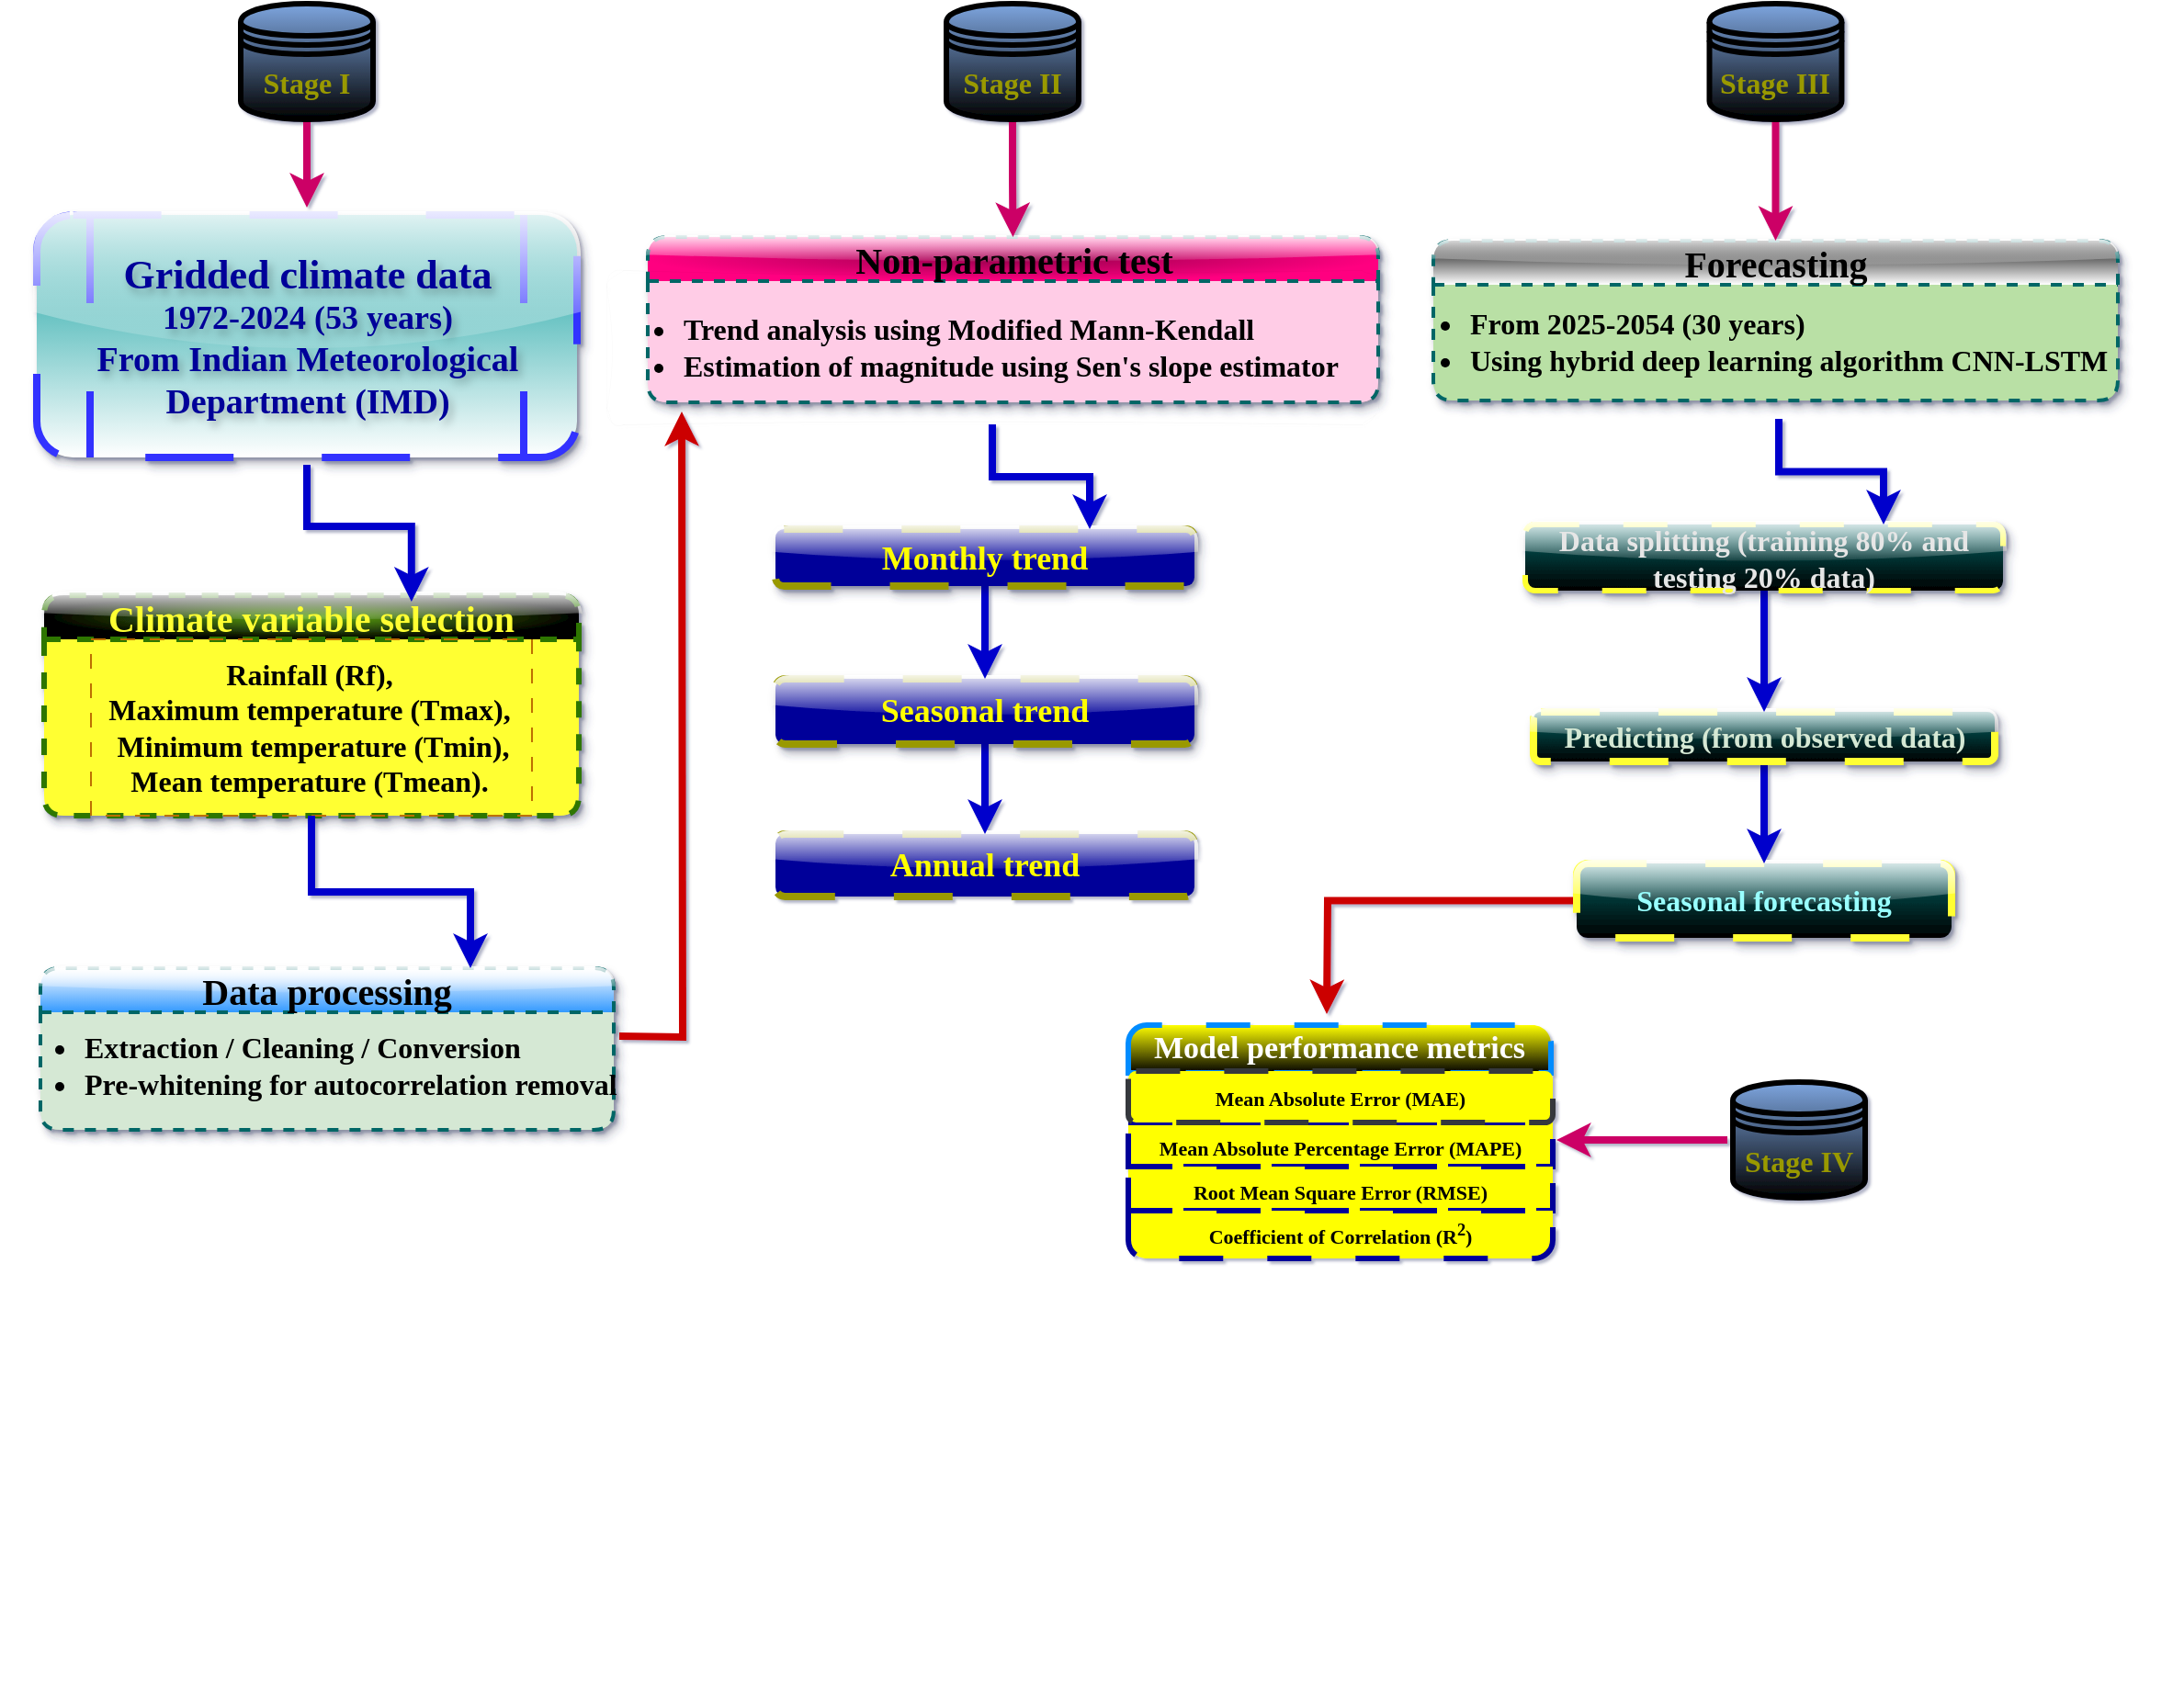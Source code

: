 <mxfile version="26.1.1">
  <diagram id="C5RBs43oDa-KdzZeNtuy" name="Page-1">
    <mxGraphModel dx="3064" dy="1042" grid="1" gridSize="12" guides="1" tooltips="1" connect="1" arrows="1" fold="1" page="1" pageScale="1" pageWidth="1169" pageHeight="827" background="#ffffff" math="1" shadow="1">
      <root>
        <mxCell id="WIyWlLk6GJQsqaUBKTNV-0" />
        <mxCell id="WIyWlLk6GJQsqaUBKTNV-1" parent="WIyWlLk6GJQsqaUBKTNV-0" />
        <mxCell id="WIyWlLk6GJQsqaUBKTNV-2" value="" style="rounded=0;html=1;jettySize=auto;orthogonalLoop=1;fontSize=11;endArrow=block;endFill=0;endSize=8;strokeWidth=1;shadow=0;labelBackgroundColor=none;edgeStyle=orthogonalEdgeStyle;" parent="WIyWlLk6GJQsqaUBKTNV-1" edge="1">
          <mxGeometry relative="1" as="geometry">
            <mxPoint x="220" y="170" as="targetPoint" />
          </mxGeometry>
        </mxCell>
        <mxCell id="WIyWlLk6GJQsqaUBKTNV-4" value="Yes" style="rounded=0;html=1;jettySize=auto;orthogonalLoop=1;fontSize=11;endArrow=block;endFill=0;endSize=8;strokeWidth=1;shadow=0;labelBackgroundColor=none;edgeStyle=orthogonalEdgeStyle;" parent="WIyWlLk6GJQsqaUBKTNV-1" edge="1">
          <mxGeometry y="20" relative="1" as="geometry">
            <mxPoint as="offset" />
            <mxPoint x="220" y="250" as="sourcePoint" />
          </mxGeometry>
        </mxCell>
        <mxCell id="WIyWlLk6GJQsqaUBKTNV-5" value="No" style="edgeStyle=orthogonalEdgeStyle;rounded=0;html=1;jettySize=auto;orthogonalLoop=1;fontSize=11;endArrow=block;endFill=0;endSize=8;strokeWidth=1;shadow=0;labelBackgroundColor=none;" parent="WIyWlLk6GJQsqaUBKTNV-1" edge="1">
          <mxGeometry y="10" relative="1" as="geometry">
            <mxPoint as="offset" />
            <mxPoint x="270" y="210" as="sourcePoint" />
          </mxGeometry>
        </mxCell>
        <mxCell id="WIyWlLk6GJQsqaUBKTNV-8" value="No" style="rounded=0;html=1;jettySize=auto;orthogonalLoop=1;fontSize=11;endArrow=block;endFill=0;endSize=8;strokeWidth=1;shadow=0;labelBackgroundColor=none;edgeStyle=orthogonalEdgeStyle;" parent="WIyWlLk6GJQsqaUBKTNV-1" edge="1">
          <mxGeometry x="0.333" y="20" relative="1" as="geometry">
            <mxPoint as="offset" />
            <mxPoint x="220" y="370" as="sourcePoint" />
          </mxGeometry>
        </mxCell>
        <mxCell id="WIyWlLk6GJQsqaUBKTNV-9" value="Yes" style="edgeStyle=orthogonalEdgeStyle;rounded=0;html=1;jettySize=auto;orthogonalLoop=1;fontSize=11;endArrow=block;endFill=0;endSize=8;strokeWidth=1;shadow=0;labelBackgroundColor=none;" parent="WIyWlLk6GJQsqaUBKTNV-1" edge="1">
          <mxGeometry y="10" relative="1" as="geometry">
            <mxPoint as="offset" />
            <mxPoint x="320" y="330" as="targetPoint" />
          </mxGeometry>
        </mxCell>
        <mxCell id="UrOnI7uU73F_u0JW5zdo-0" value="&lt;font style=&quot;color: rgb(255, 255, 51); font-size: 20px;&quot;&gt;Climate variable selection&lt;/font&gt;" style="swimlane;whiteSpace=wrap;html=1;startSize=24;fillStyle=auto;fillColor=#60a917;fontColor=#ffffff;strokeColor=#2D7600;gradientColor=default;swimlaneFillColor=light-dark(#FFFF33,#00A200);rounded=1;shadow=1;glass=1;swimlaneLine=1;gradientDirection=radial;strokeWidth=3;dashed=1;fontFamily=Garamond;" parent="WIyWlLk6GJQsqaUBKTNV-1" vertex="1">
          <mxGeometry x="22" y="384" width="291" height="120" as="geometry">
            <mxRectangle x="510" y="60" width="130" height="30" as="alternateBounds" />
          </mxGeometry>
        </mxCell>
        <mxCell id="F0146wAJavmaQIr5UsxC-5" value="&lt;font face=&quot;Garamond&quot;&gt;&lt;b style=&quot;&quot;&gt;Rainfall (Rf),&amp;nbsp;&lt;/b&gt;&lt;/font&gt;&lt;div&gt;&lt;font face=&quot;Garamond&quot;&gt;&lt;b&gt;Maximum temperature (Tmax),&amp;nbsp;&lt;/b&gt;&lt;/font&gt;&lt;div&gt;&lt;font face=&quot;Garamond&quot;&gt;&lt;b style=&quot;&quot;&gt;Minimum temperature (Tmin),&lt;/b&gt;&lt;/font&gt;&lt;/div&gt;&lt;div&gt;&lt;font face=&quot;Garamond&quot;&gt;&lt;b style=&quot;&quot;&gt;Mean temperature (Tmean).&amp;nbsp;&lt;/b&gt;&lt;/font&gt;&lt;/div&gt;&lt;/div&gt;" style="text;html=1;align=center;verticalAlign=middle;resizable=0;points=[];autosize=1;strokeColor=#BD7000;fillColor=none;fontSize=16;dashed=1;dashPattern=8 8;fontColor=#000000;" parent="UrOnI7uU73F_u0JW5zdo-0" vertex="1">
          <mxGeometry x="25.5" y="24" width="240" height="96" as="geometry" />
        </mxCell>
        <mxCell id="UrOnI7uU73F_u0JW5zdo-12" style="edgeStyle=none;curved=1;rounded=0;orthogonalLoop=1;jettySize=auto;html=1;exitX=0.75;exitY=0;exitDx=0;exitDy=0;fontSize=12;startSize=8;endSize=8;" parent="WIyWlLk6GJQsqaUBKTNV-1" edge="1">
          <mxGeometry relative="1" as="geometry">
            <mxPoint x="183.5" y="930" as="sourcePoint" />
            <mxPoint x="183.5" y="930" as="targetPoint" />
          </mxGeometry>
        </mxCell>
        <mxCell id="UrOnI7uU73F_u0JW5zdo-17" value="&lt;font face=&quot;Garamond&quot; style=&quot;font-size: 20px;&quot;&gt;Data processing&lt;/font&gt;" style="swimlane;whiteSpace=wrap;html=1;startSize=24;fillStyle=solid;gradientColor=#3399FF;swimlaneFillColor=#D5E8D4;strokeColor=#006666;dashed=1;strokeWidth=2;rounded=1;shadow=1;glass=1;" parent="WIyWlLk6GJQsqaUBKTNV-1" vertex="1">
          <mxGeometry x="20" y="587" width="312" height="88" as="geometry">
            <mxRectangle x="510" y="60" width="130" height="30" as="alternateBounds" />
          </mxGeometry>
        </mxCell>
        <mxCell id="z_O7BqnWDiYaL66tDtSz-41" style="edgeStyle=orthogonalEdgeStyle;rounded=0;orthogonalLoop=1;jettySize=auto;html=1;strokeColor=#CC0000;strokeWidth=4;" edge="1" parent="UrOnI7uU73F_u0JW5zdo-17">
          <mxGeometry relative="1" as="geometry">
            <mxPoint x="349" y="-303" as="targetPoint" />
            <mxPoint x="315" y="37" as="sourcePoint" />
          </mxGeometry>
        </mxCell>
        <mxCell id="UrOnI7uU73F_u0JW5zdo-35" value="&lt;ul&gt;&lt;li&gt;&lt;font face=&quot;Garamond&quot;&gt;&lt;b style=&quot;&quot;&gt;Extraction /&amp;nbsp;&lt;span style=&quot;color: light-dark(rgb(0, 0, 0), rgb(255, 255, 255));&quot;&gt;Cleaning /&amp;nbsp;&lt;/span&gt;&lt;span style=&quot;color: light-dark(rgb(0, 0, 0), rgb(255, 255, 255));&quot;&gt;Conversion&lt;/span&gt;&lt;/b&gt;&lt;/font&gt;&lt;/li&gt;&lt;li&gt;&lt;font face=&quot;Garamond&quot;&gt;&lt;b style=&quot;&quot;&gt;&lt;span style=&quot;color: light-dark(rgb(0, 0, 0), rgb(255, 255, 255));&quot;&gt;Pre-whitening for autocorrelation removal&lt;/span&gt;&lt;/b&gt;&lt;/font&gt;&lt;/li&gt;&lt;/ul&gt;" style="text;html=1;align=left;verticalAlign=middle;resizable=0;points=[];autosize=1;strokeColor=default;fillColor=none;fontSize=16;strokeWidth=0;rounded=1;glass=1;shadow=1;dashed=1;sketch=1;curveFitting=1;jiggle=2;labelBackgroundColor=none;labelBorderColor=none;textShadow=0;opacity=0;" parent="UrOnI7uU73F_u0JW5zdo-17" vertex="1">
          <mxGeometry x="-18" y="11" width="348" height="84" as="geometry" />
        </mxCell>
        <mxCell id="UrOnI7uU73F_u0JW5zdo-19" value="&lt;font style=&quot;&quot; face=&quot;Garamond&quot;&gt;&lt;b style=&quot;&quot;&gt;&lt;font style=&quot;font-size: 22px;&quot;&gt;Gridded climate data&lt;/font&gt;&lt;br&gt;&lt;font style=&quot;font-size: 18px;&quot;&gt;1972-2024 (53 years)&lt;/font&gt;&lt;br&gt;&lt;font style=&quot;font-size: 19px;&quot;&gt;From Indian Meteorological Department (IMD)&lt;/font&gt;&lt;/b&gt;&lt;/font&gt;" style="shape=process;backgroundOutline=1;fillColor=default;rounded=1;glass=1;shadow=1;strokeColor=#3333FF;gradientColor=#009999;fontColor=light-dark(#000099,#DADAFF);fontStyle=0;labelBackgroundColor=none;labelBorderColor=none;textShadow=1;whiteSpace=wrap;html=1;gradientDirection=north;strokeWidth=4;perimeterSpacing=4;dashed=1;dashPattern=12 12;" parent="WIyWlLk6GJQsqaUBKTNV-1" vertex="1">
          <mxGeometry x="18" y="177" width="294" height="132" as="geometry" />
        </mxCell>
        <mxCell id="UrOnI7uU73F_u0JW5zdo-31" style="edgeStyle=none;curved=1;rounded=0;orthogonalLoop=1;jettySize=auto;html=1;entryX=0.5;entryY=0;entryDx=0;entryDy=0;fontSize=12;startSize=8;endSize=8;" parent="WIyWlLk6GJQsqaUBKTNV-1" edge="1">
          <mxGeometry relative="1" as="geometry">
            <mxPoint x="482" y="804" as="sourcePoint" />
          </mxGeometry>
        </mxCell>
        <mxCell id="UrOnI7uU73F_u0JW5zdo-41" value="&lt;div&gt;&lt;span style=&quot;font-size: 13px;&quot;&gt;&lt;br&gt;&lt;/span&gt;&lt;/div&gt;" style="text;html=1;align=left;verticalAlign=middle;resizable=0;points=[];autosize=1;strokeColor=none;fillColor=none;fontSize=16;" parent="WIyWlLk6GJQsqaUBKTNV-1" vertex="1">
          <mxGeometry x="312" y="940.5" width="24" height="36" as="geometry" />
        </mxCell>
        <mxCell id="F0146wAJavmaQIr5UsxC-14" value="&lt;font face=&quot;Garamond&quot;&gt;&lt;span style=&quot;font-size: 20px;&quot;&gt;Non-parametric test&lt;/span&gt;&lt;/font&gt;" style="swimlane;whiteSpace=wrap;html=1;startSize=24;fillStyle=solid;gradientColor=#FF0080;swimlaneFillColor=#FFCCE6;strokeColor=#006666;dashed=1;strokeWidth=2;rounded=1;shadow=1;glass=1;fillColor=#99004D;gradientDirection=radial;" parent="WIyWlLk6GJQsqaUBKTNV-1" vertex="1">
          <mxGeometry x="350.5" y="189" width="397.5" height="90" as="geometry">
            <mxRectangle x="510" y="60" width="130" height="30" as="alternateBounds" />
          </mxGeometry>
        </mxCell>
        <mxCell id="F0146wAJavmaQIr5UsxC-15" value="&lt;ul&gt;&lt;li&gt;&lt;b style=&quot;&quot;&gt;&lt;font face=&quot;Garamond&quot;&gt;Trend analysis using Modified Mann-Kendall&lt;/font&gt;&lt;/b&gt;&lt;/li&gt;&lt;li&gt;&lt;b style=&quot;&quot;&gt;&lt;font face=&quot;Garamond&quot;&gt;Estimation of magnitude using Sen&#39;s slope&amp;nbsp;&lt;/font&gt;&lt;/b&gt;&lt;b style=&quot;background-color: transparent; color: light-dark(rgb(0, 0, 0), rgb(255, 255, 255));&quot;&gt;&lt;font face=&quot;Garamond&quot;&gt;estimator&lt;/font&gt;&lt;/b&gt;&lt;/li&gt;&lt;/ul&gt;" style="text;html=1;align=left;verticalAlign=middle;resizable=0;points=[];autosize=1;strokeColor=default;fillColor=none;fontSize=16;strokeWidth=0;rounded=1;glass=1;shadow=1;dashed=1;sketch=1;curveFitting=1;jiggle=2;dashPattern=1 4;opacity=20;arcSize=11;" parent="F0146wAJavmaQIr5UsxC-14" vertex="1">
          <mxGeometry x="-22.5" y="18" width="420" height="84" as="geometry" />
        </mxCell>
        <mxCell id="F0146wAJavmaQIr5UsxC-16" value="&lt;font face=&quot;Garamond&quot;&gt;&lt;span style=&quot;font-size: 20px;&quot;&gt;Forecasting&lt;/span&gt;&lt;/font&gt;" style="swimlane;whiteSpace=wrap;html=1;startSize=24;fillStyle=solid;gradientColor=default;swimlaneFillColor=#B9E0A5;strokeColor=#006666;dashed=1;strokeWidth=2;rounded=1;shadow=1;glass=1;fillColor=default;gradientDirection=north;" parent="WIyWlLk6GJQsqaUBKTNV-1" vertex="1">
          <mxGeometry x="778" y="191" width="372.5" height="87" as="geometry">
            <mxRectangle x="510" y="60" width="130" height="30" as="alternateBounds" />
          </mxGeometry>
        </mxCell>
        <mxCell id="F0146wAJavmaQIr5UsxC-17" value="&lt;ul&gt;&lt;li&gt;&lt;b style=&quot;&quot;&gt;&lt;font face=&quot;Garamond&quot;&gt;From 2025-2054 (30 years)&lt;/font&gt;&lt;/b&gt;&lt;/li&gt;&lt;li&gt;&lt;b style=&quot;&quot;&gt;&lt;font face=&quot;Garamond&quot;&gt;Using hybrid deep learning algorithm CNN-LSTM&lt;/font&gt;&lt;/b&gt;&lt;/li&gt;&lt;/ul&gt;" style="text;html=1;align=left;verticalAlign=middle;resizable=0;points=[];autosize=1;strokeColor=#FF66FF;fillColor=none;fontSize=16;strokeWidth=0;rounded=1;glass=1;shadow=1;dashed=1;sketch=1;curveFitting=1;jiggle=2;opacity=0;" parent="F0146wAJavmaQIr5UsxC-16" vertex="1">
          <mxGeometry x="-22" y="13" width="420" height="84" as="geometry" />
        </mxCell>
        <mxCell id="F0146wAJavmaQIr5UsxC-18" value="&lt;font style=&quot;color: rgb(255, 255, 0); font-size: 18px;&quot; face=&quot;Garamond&quot;&gt;&lt;b style=&quot;&quot;&gt;Annual trend&lt;/b&gt;&lt;/font&gt;" style="rounded=1;whiteSpace=wrap;html=1;strokeColor=#999900;fillColor=#000099;glass=1;strokeWidth=4;dashed=1;dashPattern=8 8;" parent="WIyWlLk6GJQsqaUBKTNV-1" vertex="1">
          <mxGeometry x="420" y="514" width="228" height="34" as="geometry" />
        </mxCell>
        <mxCell id="z_O7BqnWDiYaL66tDtSz-36" style="edgeStyle=orthogonalEdgeStyle;rounded=0;orthogonalLoop=1;jettySize=auto;html=1;entryX=0.5;entryY=0;entryDx=0;entryDy=0;strokeWidth=4;strokeColor=#0000CC;" edge="1" parent="WIyWlLk6GJQsqaUBKTNV-1" source="F0146wAJavmaQIr5UsxC-19" target="F0146wAJavmaQIr5UsxC-18">
          <mxGeometry relative="1" as="geometry" />
        </mxCell>
        <mxCell id="F0146wAJavmaQIr5UsxC-19" value="&lt;font style=&quot;color: rgb(255, 255, 0); font-size: 18px;&quot; face=&quot;Garamond&quot;&gt;&lt;b style=&quot;&quot;&gt;Seasonal trend&lt;/b&gt;&lt;/font&gt;" style="rounded=1;whiteSpace=wrap;html=1;fillStyle=solid;fillColor=#000099;dashed=1;dashPattern=8 8;strokeColor=#999900;strokeWidth=4;glass=1;shadow=1;" parent="WIyWlLk6GJQsqaUBKTNV-1" vertex="1">
          <mxGeometry x="420" y="429.5" width="228" height="35.5" as="geometry" />
        </mxCell>
        <mxCell id="z_O7BqnWDiYaL66tDtSz-35" style="edgeStyle=orthogonalEdgeStyle;rounded=0;orthogonalLoop=1;jettySize=auto;html=1;entryX=0.5;entryY=0;entryDx=0;entryDy=0;strokeWidth=4;strokeColor=#0000CC;" edge="1" parent="WIyWlLk6GJQsqaUBKTNV-1" source="F0146wAJavmaQIr5UsxC-20" target="F0146wAJavmaQIr5UsxC-19">
          <mxGeometry relative="1" as="geometry" />
        </mxCell>
        <mxCell id="F0146wAJavmaQIr5UsxC-20" value="&lt;font style=&quot;font-size: 18px;&quot; face=&quot;Garamond&quot;&gt;&lt;b style=&quot;&quot;&gt;Monthly trend&lt;/b&gt;&lt;/font&gt;" style="rounded=1;whiteSpace=wrap;html=1;fontColor=#FFFF00;labelBackgroundColor=none;fillStyle=solid;fillColor=#000099;strokeWidth=4;strokeColor=#999900;dashed=1;dashPattern=8 8;shadow=1;glass=1;" parent="WIyWlLk6GJQsqaUBKTNV-1" vertex="1">
          <mxGeometry x="420" y="348" width="228" height="31" as="geometry" />
        </mxCell>
        <mxCell id="z_O7BqnWDiYaL66tDtSz-14" style="edgeStyle=orthogonalEdgeStyle;rounded=0;orthogonalLoop=1;jettySize=auto;html=1;strokeColor=#CC0000;strokeWidth=4;" edge="1" parent="WIyWlLk6GJQsqaUBKTNV-1" source="F0146wAJavmaQIr5UsxC-21">
          <mxGeometry relative="1" as="geometry">
            <mxPoint x="720" y="612" as="targetPoint" />
          </mxGeometry>
        </mxCell>
        <mxCell id="F0146wAJavmaQIr5UsxC-21" value="&lt;font style=&quot;color: rgb(153, 255, 255);&quot; face=&quot;Garamond&quot;&gt;&lt;span style=&quot;font-size: 16px;&quot;&gt;&lt;b style=&quot;&quot;&gt;Seasonal forecasting&lt;/b&gt;&lt;/span&gt;&lt;/font&gt;" style="rounded=1;whiteSpace=wrap;html=1;fillColor=#006666;glass=1;shadow=1;strokeColor=#FFFF33;dashed=1;dashPattern=8 8;strokeWidth=4;gradientColor=default;" parent="WIyWlLk6GJQsqaUBKTNV-1" vertex="1">
          <mxGeometry x="856" y="530" width="204" height="40.5" as="geometry" />
        </mxCell>
        <mxCell id="z_O7BqnWDiYaL66tDtSz-39" style="edgeStyle=orthogonalEdgeStyle;rounded=0;orthogonalLoop=1;jettySize=auto;html=1;entryX=0.5;entryY=0;entryDx=0;entryDy=0;strokeWidth=4;strokeColor=#0000CC;" edge="1" parent="WIyWlLk6GJQsqaUBKTNV-1" source="F0146wAJavmaQIr5UsxC-22" target="F0146wAJavmaQIr5UsxC-21">
          <mxGeometry relative="1" as="geometry" />
        </mxCell>
        <mxCell id="F0146wAJavmaQIr5UsxC-22" value="&lt;font style=&quot;color: rgb(213, 232, 212);&quot; face=&quot;Garamond&quot;&gt;&lt;span style=&quot;font-size: 16px;&quot;&gt;&lt;b style=&quot;&quot;&gt;Predicting (from observed data)&lt;/b&gt;&lt;/span&gt;&lt;/font&gt;" style="rounded=1;whiteSpace=wrap;html=1;fillColor=#006666;glass=1;shadow=1;dashed=1;dashPattern=8 8;strokeWidth=4;strokeColor=#FFFF33;gradientColor=default;" parent="WIyWlLk6GJQsqaUBKTNV-1" vertex="1">
          <mxGeometry x="832.5" y="447.5" width="251" height="27" as="geometry" />
        </mxCell>
        <mxCell id="z_O7BqnWDiYaL66tDtSz-38" style="edgeStyle=orthogonalEdgeStyle;rounded=0;orthogonalLoop=1;jettySize=auto;html=1;entryX=0.5;entryY=0;entryDx=0;entryDy=0;strokeWidth=4;strokeColor=#0000CC;" edge="1" parent="WIyWlLk6GJQsqaUBKTNV-1" source="F0146wAJavmaQIr5UsxC-23" target="F0146wAJavmaQIr5UsxC-22">
          <mxGeometry relative="1" as="geometry" />
        </mxCell>
        <mxCell id="F0146wAJavmaQIr5UsxC-23" value="&lt;font style=&quot;color: rgb(230, 230, 230);&quot; face=&quot;Garamond&quot;&gt;&lt;span style=&quot;font-size: 16px;&quot;&gt;&lt;b style=&quot;&quot;&gt;Data splitting (training 80% and testing 20% data)&lt;/b&gt;&lt;/span&gt;&lt;/font&gt;" style="rounded=1;whiteSpace=wrap;html=1;fillColor=#006666;glass=1;dashed=1;dashPattern=8 8;strokeColor=#FFFF33;strokeWidth=3;shadow=1;gradientColor=default;" parent="WIyWlLk6GJQsqaUBKTNV-1" vertex="1">
          <mxGeometry x="828" y="345.5" width="260" height="36" as="geometry" />
        </mxCell>
        <mxCell id="F0146wAJavmaQIr5UsxC-27" value="&#xa;&lt;b style=&quot;forced-color-adjust: none; color: rgb(0, 0, 0); font-family: Garamond; font-style: normal; font-variant-ligatures: normal; font-variant-caps: normal; letter-spacing: normal; orphans: 2; text-align: center; text-indent: 0px; text-transform: none; widows: 2; word-spacing: 0px; -webkit-text-stroke-width: 0px; white-space: normal; background-color: rgb(251, 251, 251); text-decoration-thickness: initial; text-decoration-style: initial; text-decoration-color: initial;&quot;&gt;Mean Absolute Error (MAE)&lt;/b&gt;&#xa;&#xa;" style="swimlane;shape=mxgraph.bootstrap.anchor;strokeColor=#000099;fillColor=#FFFF00;fontColor=#666666;fontStyle=0;childLayout=stackLayout;horizontal=1;startSize=0;horizontalStack=0;resizeParent=1;resizeParentMax=0;resizeLast=0;collapsible=0;marginBottom=0;whiteSpace=wrap;html=1;dashed=1;dashPattern=8 8;strokeWidth=4;gradientColor=default;shadow=0;fontSize=11;" parent="WIyWlLk6GJQsqaUBKTNV-1" vertex="1">
          <mxGeometry x="612" y="671" width="231" height="74" as="geometry" />
        </mxCell>
        <mxCell id="F0146wAJavmaQIr5UsxC-29" value="&lt;b style=&quot;color: rgb(0, 0, 0); font-family: Garamond;&quot;&gt;&lt;font style=&quot;font-size: 11px;&quot;&gt;Mean Absolute Percentage Error (MAPE)&lt;/font&gt;&lt;/b&gt;" style="text;strokeColor=inherit;align=center;verticalAlign=middle;spacingLeft=10;spacingRight=10;overflow=hidden;points=[[0,0.5],[1,0.5]];portConstraint=eastwest;rotatable=0;whiteSpace=wrap;html=1;rSize=5;fillColor=inherit;fontColor=inherit;fontSize=17;fontStyle=1;dashed=1;dashPattern=8 8;strokeWidth=3;" parent="F0146wAJavmaQIr5UsxC-27" vertex="1">
          <mxGeometry width="231" height="24" as="geometry" />
        </mxCell>
        <mxCell id="F0146wAJavmaQIr5UsxC-30" value="&lt;b style=&quot;color: rgb(0, 0, 0); font-family: Garamond;&quot;&gt;&lt;font style=&quot;font-size: 11px;&quot;&gt;Root Mean Square Error (RMSE)&lt;/font&gt;&lt;/b&gt;" style="text;strokeColor=inherit;align=center;verticalAlign=middle;spacingLeft=10;spacingRight=10;overflow=hidden;points=[[0,0.5],[1,0.5]];portConstraint=eastwest;rotatable=0;whiteSpace=wrap;html=1;rSize=5;fillColor=inherit;fontColor=inherit;fontSize=17;fontStyle=1;dashed=1;dashPattern=8 8;strokeWidth=3;" parent="F0146wAJavmaQIr5UsxC-27" vertex="1">
          <mxGeometry y="24" width="231" height="24" as="geometry" />
        </mxCell>
        <mxCell id="F0146wAJavmaQIr5UsxC-31" value="&lt;b style=&quot;color: rgb(0, 0, 0); font-family: Garamond;&quot;&gt;&lt;font style=&quot;font-size: 11px;&quot;&gt;Coefficient of Correlation (R&lt;sup style=&quot;&quot;&gt;2&lt;/sup&gt;)&lt;/font&gt;&lt;/b&gt;" style="text;strokeColor=inherit;align=center;verticalAlign=middle;spacingLeft=10;spacingRight=10;overflow=hidden;points=[[0,0.5],[1,0.5]];portConstraint=eastwest;rotatable=0;whiteSpace=wrap;html=1;shape=mxgraph.mockup.bottomButton;rSize=10;fillColor=inherit;fontColor=inherit;fontSize=17;fontStyle=1;dashed=1;dashPattern=8 8;strokeWidth=3;" parent="F0146wAJavmaQIr5UsxC-27" vertex="1">
          <mxGeometry y="48" width="231" height="26" as="geometry" />
        </mxCell>
        <mxCell id="F0146wAJavmaQIr5UsxC-33" style="edgeStyle=none;curved=1;rounded=0;orthogonalLoop=1;jettySize=auto;html=1;entryX=0.998;entryY=0.056;entryDx=0;entryDy=0;entryPerimeter=0;fontSize=12;startSize=8;endSize=8;" parent="F0146wAJavmaQIr5UsxC-27" source="F0146wAJavmaQIr5UsxC-27" target="F0146wAJavmaQIr5UsxC-30" edge="1">
          <mxGeometry relative="1" as="geometry" />
        </mxCell>
        <mxCell id="F0146wAJavmaQIr5UsxC-28" value="&lt;font face=&quot;Garamond&quot;&gt;Model performance metrics&lt;/font&gt;" style="text;strokeColor=#008CFF;align=center;verticalAlign=middle;spacingLeft=10;spacingRight=10;overflow=hidden;points=[[0,0.5],[1,0.5]];portConstraint=eastwest;rotatable=0;whiteSpace=wrap;html=1;shape=mxgraph.mockup.topButton;rSize=10;fillColor=#FFFF00;fontColor=#ffffff;fontSize=17;fontStyle=1;gradientColor=default;dashed=1;dashPattern=8 8;strokeWidth=3;" parent="WIyWlLk6GJQsqaUBKTNV-1" vertex="1">
          <mxGeometry x="612" y="618" width="230" height="26" as="geometry" />
        </mxCell>
        <mxCell id="F0146wAJavmaQIr5UsxC-35" value="&lt;b style=&quot;color: rgb(0, 0, 0); font-family: Garamond;&quot;&gt;&lt;font style=&quot;font-size: 11px;&quot;&gt;Mean Absolute Error (MAE)&lt;/font&gt;&lt;/b&gt;" style="text;strokeColor=#36393d;align=center;verticalAlign=middle;spacingLeft=10;spacingRight=10;overflow=hidden;points=[[0,0.5],[1,0.5]];portConstraint=eastwest;rotatable=0;whiteSpace=wrap;html=1;rSize=5;fillColor=#FFFF00;fontSize=17;fontStyle=1;rounded=1;glass=0;shadow=0;dashed=1;dashPattern=8 8;strokeWidth=3;gradientColor=none;" parent="WIyWlLk6GJQsqaUBKTNV-1" vertex="1">
          <mxGeometry x="612" y="643" width="231" height="28" as="geometry" />
        </mxCell>
        <mxCell id="z_O7BqnWDiYaL66tDtSz-43" style="edgeStyle=orthogonalEdgeStyle;rounded=0;orthogonalLoop=1;jettySize=auto;html=1;strokeColor=#CC0066;strokeWidth=4;" edge="1" parent="WIyWlLk6GJQsqaUBKTNV-1" source="z_O7BqnWDiYaL66tDtSz-0" target="UrOnI7uU73F_u0JW5zdo-19">
          <mxGeometry relative="1" as="geometry" />
        </mxCell>
        <mxCell id="z_O7BqnWDiYaL66tDtSz-0" value="&lt;font face=&quot;Garamond&quot; style=&quot;font-size: 16px;&quot;&gt;&lt;b style=&quot;&quot;&gt;Stage I&lt;/b&gt;&lt;/font&gt;" style="shape=datastore;whiteSpace=wrap;html=1;fillColor=#7EA6E0;gradientColor=default;fillStyle=auto;strokeWidth=3;shadow=0;fontColor=#999900;" vertex="1" parent="WIyWlLk6GJQsqaUBKTNV-1">
          <mxGeometry x="129" y="62" width="72" height="63" as="geometry" />
        </mxCell>
        <mxCell id="z_O7BqnWDiYaL66tDtSz-47" style="edgeStyle=orthogonalEdgeStyle;rounded=0;orthogonalLoop=1;jettySize=auto;html=1;entryX=0.5;entryY=0;entryDx=0;entryDy=0;strokeColor=#CC0066;strokeWidth=4;" edge="1" parent="WIyWlLk6GJQsqaUBKTNV-1" source="z_O7BqnWDiYaL66tDtSz-1" target="F0146wAJavmaQIr5UsxC-14">
          <mxGeometry relative="1" as="geometry" />
        </mxCell>
        <mxCell id="z_O7BqnWDiYaL66tDtSz-1" value="&lt;font face=&quot;Garamond&quot; style=&quot;font-size: 16px;&quot;&gt;&lt;b style=&quot;&quot;&gt;Stage II&lt;/b&gt;&lt;/font&gt;" style="shape=datastore;whiteSpace=wrap;html=1;fillColor=#7EA6E0;gradientColor=default;fillStyle=auto;strokeWidth=3;shadow=0;fontColor=#999900;" vertex="1" parent="WIyWlLk6GJQsqaUBKTNV-1">
          <mxGeometry x="513" y="62" width="72" height="63" as="geometry" />
        </mxCell>
        <mxCell id="z_O7BqnWDiYaL66tDtSz-45" style="edgeStyle=orthogonalEdgeStyle;rounded=0;orthogonalLoop=1;jettySize=auto;html=1;entryX=0.5;entryY=0;entryDx=0;entryDy=0;strokeColor=#CC0066;strokeWidth=4;" edge="1" parent="WIyWlLk6GJQsqaUBKTNV-1" source="z_O7BqnWDiYaL66tDtSz-2" target="F0146wAJavmaQIr5UsxC-16">
          <mxGeometry relative="1" as="geometry" />
        </mxCell>
        <mxCell id="z_O7BqnWDiYaL66tDtSz-2" value="&lt;font face=&quot;Garamond&quot; style=&quot;font-size: 16px;&quot;&gt;&lt;b style=&quot;&quot;&gt;Stage III&lt;/b&gt;&lt;/font&gt;" style="shape=datastore;whiteSpace=wrap;html=1;fillColor=#7EA6E0;gradientColor=default;fillStyle=auto;strokeWidth=3;shadow=0;fontColor=#999900;" vertex="1" parent="WIyWlLk6GJQsqaUBKTNV-1">
          <mxGeometry x="928.25" y="62" width="72" height="63" as="geometry" />
        </mxCell>
        <mxCell id="z_O7BqnWDiYaL66tDtSz-13" style="edgeStyle=orthogonalEdgeStyle;rounded=0;orthogonalLoop=1;jettySize=auto;html=1;strokeWidth=4;strokeColor=#CC0066;" edge="1" parent="WIyWlLk6GJQsqaUBKTNV-1">
          <mxGeometry relative="1" as="geometry">
            <mxPoint x="845" y="680.5" as="targetPoint" />
            <mxPoint x="938" y="680.545" as="sourcePoint" />
          </mxGeometry>
        </mxCell>
        <mxCell id="z_O7BqnWDiYaL66tDtSz-3" value="&lt;font face=&quot;Garamond&quot; style=&quot;font-size: 16px;&quot;&gt;&lt;b style=&quot;&quot;&gt;Stage IV&lt;/b&gt;&lt;/font&gt;" style="shape=datastore;whiteSpace=wrap;html=1;fillColor=#7EA6E0;gradientColor=default;fillStyle=auto;strokeWidth=3;shadow=0;fontColor=#999900;" vertex="1" parent="WIyWlLk6GJQsqaUBKTNV-1">
          <mxGeometry x="941" y="649" width="72" height="63" as="geometry" />
        </mxCell>
        <mxCell id="z_O7BqnWDiYaL66tDtSz-31" style="edgeStyle=orthogonalEdgeStyle;rounded=0;orthogonalLoop=1;jettySize=auto;html=1;entryX=0.687;entryY=0.029;entryDx=0;entryDy=0;entryPerimeter=0;strokeColor=#0000CC;strokeWidth=4;" edge="1" parent="WIyWlLk6GJQsqaUBKTNV-1" source="UrOnI7uU73F_u0JW5zdo-19" target="UrOnI7uU73F_u0JW5zdo-0">
          <mxGeometry relative="1" as="geometry" />
        </mxCell>
        <mxCell id="z_O7BqnWDiYaL66tDtSz-32" style="edgeStyle=orthogonalEdgeStyle;rounded=0;orthogonalLoop=1;jettySize=auto;html=1;entryX=0.75;entryY=0;entryDx=0;entryDy=0;strokeWidth=4;strokeColor=#0000CC;" edge="1" parent="WIyWlLk6GJQsqaUBKTNV-1" source="F0146wAJavmaQIr5UsxC-15" target="F0146wAJavmaQIr5UsxC-20">
          <mxGeometry relative="1" as="geometry" />
        </mxCell>
        <mxCell id="z_O7BqnWDiYaL66tDtSz-33" style="edgeStyle=orthogonalEdgeStyle;rounded=0;orthogonalLoop=1;jettySize=auto;html=1;entryX=0.75;entryY=0;entryDx=0;entryDy=0;strokeWidth=4;strokeColor=#0000CC;" edge="1" parent="WIyWlLk6GJQsqaUBKTNV-1" source="F0146wAJavmaQIr5UsxC-17" target="F0146wAJavmaQIr5UsxC-23">
          <mxGeometry relative="1" as="geometry" />
        </mxCell>
        <mxCell id="z_O7BqnWDiYaL66tDtSz-34" style="edgeStyle=orthogonalEdgeStyle;rounded=0;orthogonalLoop=1;jettySize=auto;html=1;entryX=0.75;entryY=0;entryDx=0;entryDy=0;strokeWidth=4;strokeColor=#0000CC;" edge="1" parent="WIyWlLk6GJQsqaUBKTNV-1" source="F0146wAJavmaQIr5UsxC-5" target="UrOnI7uU73F_u0JW5zdo-17">
          <mxGeometry relative="1" as="geometry" />
        </mxCell>
      </root>
    </mxGraphModel>
  </diagram>
</mxfile>
